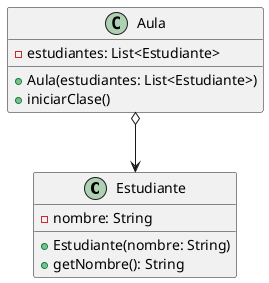 @startuml
class Estudiante {
    - nombre: String
    + Estudiante(nombre: String)
    + getNombre(): String
}

class Aula {
    - estudiantes: List<Estudiante>
    + Aula(estudiantes: List<Estudiante>)
    + iniciarClase()
}

Aula o--> Estudiante
@enduml